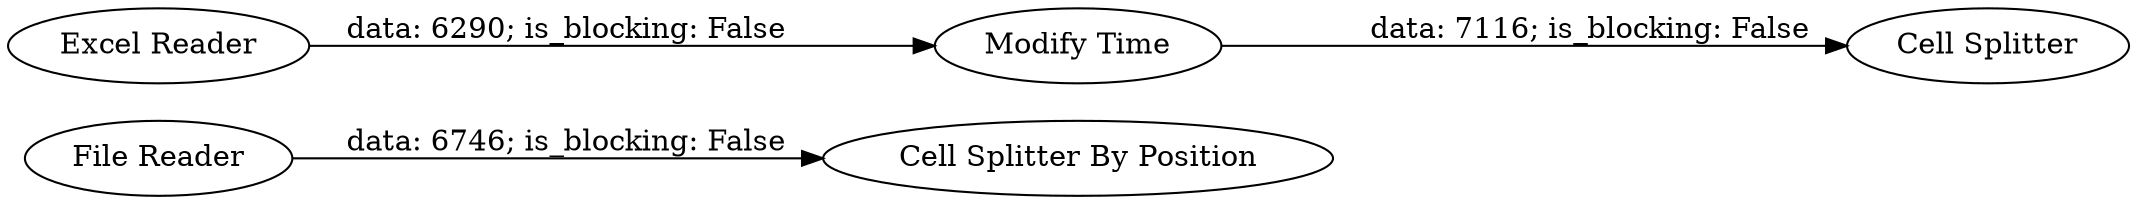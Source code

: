 digraph {
	"-4988504808486982027_5" [label="Cell Splitter By Position"]
	"-4988504808486982027_1" [label="Excel Reader"]
	"-4988504808486982027_2" [label="Cell Splitter"]
	"-4988504808486982027_3" [label="Modify Time"]
	"-4988504808486982027_4" [label="File Reader"]
	"-4988504808486982027_3" -> "-4988504808486982027_2" [label="data: 7116; is_blocking: False"]
	"-4988504808486982027_1" -> "-4988504808486982027_3" [label="data: 6290; is_blocking: False"]
	"-4988504808486982027_4" -> "-4988504808486982027_5" [label="data: 6746; is_blocking: False"]
	rankdir=LR
}
